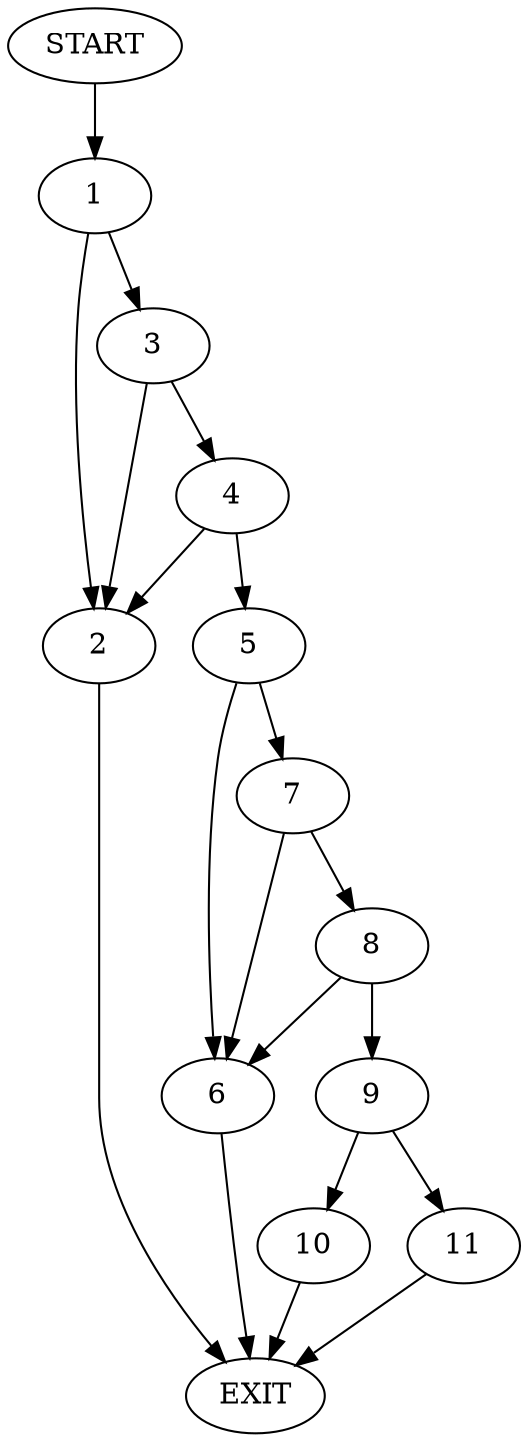 digraph {
0 [label="START"]
12 [label="EXIT"]
0 -> 1
1 -> 2
1 -> 3
2 -> 12
3 -> 2
3 -> 4
4 -> 2
4 -> 5
5 -> 6
5 -> 7
6 -> 12
7 -> 6
7 -> 8
8 -> 6
8 -> 9
9 -> 10
9 -> 11
11 -> 12
10 -> 12
}
